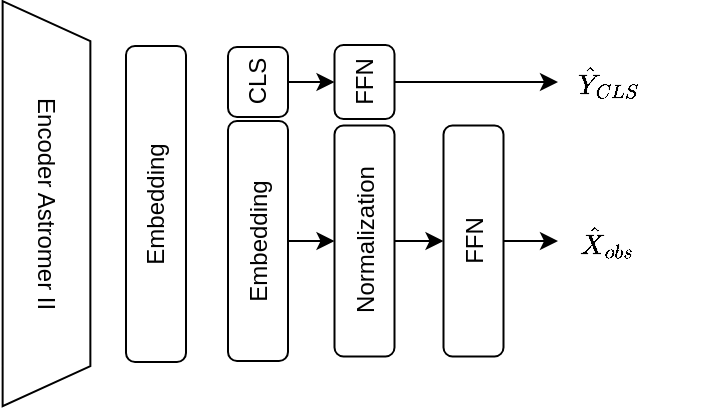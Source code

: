<mxfile version="22.0.8" type="github">
  <diagram name="Page-1" id="Op2igGFpyRgjVSwSjKm9">
    <mxGraphModel dx="1704" dy="1117" grid="1" gridSize="10" guides="1" tooltips="1" connect="1" arrows="1" fold="1" page="1" pageScale="1" pageWidth="850" pageHeight="1100" math="1" shadow="0">
      <root>
        <mxCell id="0" />
        <mxCell id="1" parent="0" />
        <mxCell id="_tx1lnFHPkT80V72l1tq-1" value="Embedding" style="rounded=1;whiteSpace=wrap;html=1;rotation=-90;" vertex="1" parent="1">
          <mxGeometry x="100" y="265" width="158" height="30" as="geometry" />
        </mxCell>
        <mxCell id="_tx1lnFHPkT80V72l1tq-2" value="Encoder Astromer II" style="shape=trapezoid;perimeter=trapezoidPerimeter;whiteSpace=wrap;html=1;fixedSize=1;rotation=90;" vertex="1" parent="1">
          <mxGeometry x="23" y="257.88" width="202.5" height="43.87" as="geometry" />
        </mxCell>
        <mxCell id="_tx1lnFHPkT80V72l1tq-9" style="edgeStyle=orthogonalEdgeStyle;rounded=0;orthogonalLoop=1;jettySize=auto;html=1;exitX=0.5;exitY=1;exitDx=0;exitDy=0;entryX=0.5;entryY=0;entryDx=0;entryDy=0;" edge="1" parent="1" source="_tx1lnFHPkT80V72l1tq-3" target="_tx1lnFHPkT80V72l1tq-6">
          <mxGeometry relative="1" as="geometry" />
        </mxCell>
        <mxCell id="_tx1lnFHPkT80V72l1tq-3" value="Embedding" style="rounded=1;whiteSpace=wrap;html=1;rotation=-90;" vertex="1" parent="1">
          <mxGeometry x="170" y="283.5" width="120" height="30" as="geometry" />
        </mxCell>
        <mxCell id="_tx1lnFHPkT80V72l1tq-8" style="edgeStyle=orthogonalEdgeStyle;rounded=0;orthogonalLoop=1;jettySize=auto;html=1;exitX=0.5;exitY=1;exitDx=0;exitDy=0;entryX=0.5;entryY=0;entryDx=0;entryDy=0;" edge="1" parent="1" source="_tx1lnFHPkT80V72l1tq-4" target="_tx1lnFHPkT80V72l1tq-5">
          <mxGeometry relative="1" as="geometry" />
        </mxCell>
        <mxCell id="_tx1lnFHPkT80V72l1tq-4" value="CLS" style="rounded=1;whiteSpace=wrap;html=1;rotation=-90;" vertex="1" parent="1">
          <mxGeometry x="212.5" y="204" width="35" height="30" as="geometry" />
        </mxCell>
        <mxCell id="_tx1lnFHPkT80V72l1tq-13" style="edgeStyle=orthogonalEdgeStyle;rounded=0;orthogonalLoop=1;jettySize=auto;html=1;exitX=0.5;exitY=1;exitDx=0;exitDy=0;entryX=0;entryY=0.5;entryDx=0;entryDy=0;" edge="1" parent="1" source="_tx1lnFHPkT80V72l1tq-5" target="_tx1lnFHPkT80V72l1tq-12">
          <mxGeometry relative="1" as="geometry" />
        </mxCell>
        <mxCell id="_tx1lnFHPkT80V72l1tq-5" value="FFN" style="rounded=1;whiteSpace=wrap;html=1;rotation=-90;" vertex="1" parent="1">
          <mxGeometry x="264.75" y="204" width="37" height="30" as="geometry" />
        </mxCell>
        <mxCell id="_tx1lnFHPkT80V72l1tq-11" style="edgeStyle=orthogonalEdgeStyle;rounded=0;orthogonalLoop=1;jettySize=auto;html=1;exitX=0.5;exitY=1;exitDx=0;exitDy=0;entryX=0.5;entryY=0;entryDx=0;entryDy=0;" edge="1" parent="1" source="_tx1lnFHPkT80V72l1tq-6" target="_tx1lnFHPkT80V72l1tq-10">
          <mxGeometry relative="1" as="geometry" />
        </mxCell>
        <mxCell id="_tx1lnFHPkT80V72l1tq-6" value="Normalization" style="rounded=1;whiteSpace=wrap;html=1;rotation=-90;" vertex="1" parent="1">
          <mxGeometry x="225.5" y="283.5" width="115.5" height="30" as="geometry" />
        </mxCell>
        <mxCell id="_tx1lnFHPkT80V72l1tq-15" style="edgeStyle=orthogonalEdgeStyle;rounded=0;orthogonalLoop=1;jettySize=auto;html=1;exitX=0.5;exitY=1;exitDx=0;exitDy=0;entryX=0;entryY=0.5;entryDx=0;entryDy=0;" edge="1" parent="1" source="_tx1lnFHPkT80V72l1tq-10" target="_tx1lnFHPkT80V72l1tq-14">
          <mxGeometry relative="1" as="geometry" />
        </mxCell>
        <mxCell id="_tx1lnFHPkT80V72l1tq-10" value="FFN" style="rounded=1;whiteSpace=wrap;html=1;rotation=-90;" vertex="1" parent="1">
          <mxGeometry x="280" y="283.5" width="115.5" height="30" as="geometry" />
        </mxCell>
        <mxCell id="_tx1lnFHPkT80V72l1tq-12" value="$$\hat{Y}_{CLS}$$" style="text;html=1;strokeColor=none;fillColor=none;align=center;verticalAlign=middle;whiteSpace=wrap;rounded=0;" vertex="1" parent="1">
          <mxGeometry x="380" y="204" width="50" height="30" as="geometry" />
        </mxCell>
        <mxCell id="_tx1lnFHPkT80V72l1tq-14" value="$$\hat{X}_{obs}$$" style="text;html=1;strokeColor=none;fillColor=none;align=center;verticalAlign=middle;whiteSpace=wrap;rounded=0;" vertex="1" parent="1">
          <mxGeometry x="380" y="283.5" width="50" height="30" as="geometry" />
        </mxCell>
      </root>
    </mxGraphModel>
  </diagram>
</mxfile>
